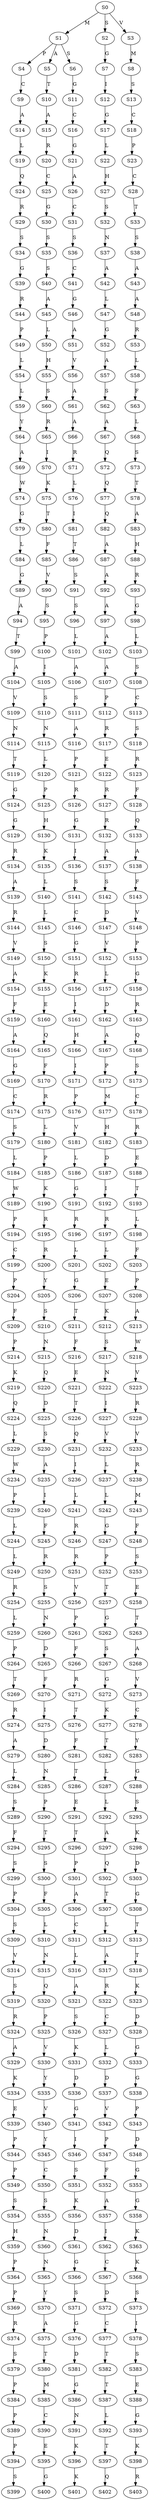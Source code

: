 strict digraph  {
	S0 -> S1 [ label = M ];
	S0 -> S2 [ label = S ];
	S0 -> S3 [ label = V ];
	S1 -> S4 [ label = P ];
	S1 -> S5 [ label = A ];
	S1 -> S6 [ label = S ];
	S2 -> S7 [ label = G ];
	S3 -> S8 [ label = M ];
	S4 -> S9 [ label = C ];
	S5 -> S10 [ label = T ];
	S6 -> S11 [ label = G ];
	S7 -> S12 [ label = I ];
	S8 -> S13 [ label = S ];
	S9 -> S14 [ label = A ];
	S10 -> S15 [ label = A ];
	S11 -> S16 [ label = C ];
	S12 -> S17 [ label = G ];
	S13 -> S18 [ label = C ];
	S14 -> S19 [ label = L ];
	S15 -> S20 [ label = R ];
	S16 -> S21 [ label = G ];
	S17 -> S22 [ label = L ];
	S18 -> S23 [ label = P ];
	S19 -> S24 [ label = Q ];
	S20 -> S25 [ label = C ];
	S21 -> S26 [ label = A ];
	S22 -> S27 [ label = H ];
	S23 -> S28 [ label = C ];
	S24 -> S29 [ label = R ];
	S25 -> S30 [ label = G ];
	S26 -> S31 [ label = C ];
	S27 -> S32 [ label = S ];
	S28 -> S33 [ label = T ];
	S29 -> S34 [ label = S ];
	S30 -> S35 [ label = S ];
	S31 -> S36 [ label = S ];
	S32 -> S37 [ label = N ];
	S33 -> S38 [ label = S ];
	S34 -> S39 [ label = G ];
	S35 -> S40 [ label = S ];
	S36 -> S41 [ label = C ];
	S37 -> S42 [ label = A ];
	S38 -> S43 [ label = A ];
	S39 -> S44 [ label = R ];
	S40 -> S45 [ label = A ];
	S41 -> S46 [ label = G ];
	S42 -> S47 [ label = L ];
	S43 -> S48 [ label = A ];
	S44 -> S49 [ label = P ];
	S45 -> S50 [ label = L ];
	S46 -> S51 [ label = A ];
	S47 -> S52 [ label = G ];
	S48 -> S53 [ label = R ];
	S49 -> S54 [ label = L ];
	S50 -> S55 [ label = H ];
	S51 -> S56 [ label = V ];
	S52 -> S57 [ label = A ];
	S53 -> S58 [ label = L ];
	S54 -> S59 [ label = L ];
	S55 -> S60 [ label = S ];
	S56 -> S61 [ label = A ];
	S57 -> S62 [ label = S ];
	S58 -> S63 [ label = F ];
	S59 -> S64 [ label = Y ];
	S60 -> S65 [ label = R ];
	S61 -> S66 [ label = A ];
	S62 -> S67 [ label = A ];
	S63 -> S68 [ label = L ];
	S64 -> S69 [ label = A ];
	S65 -> S70 [ label = I ];
	S66 -> S71 [ label = R ];
	S67 -> S72 [ label = Q ];
	S68 -> S73 [ label = S ];
	S69 -> S74 [ label = W ];
	S70 -> S75 [ label = K ];
	S71 -> S76 [ label = L ];
	S72 -> S77 [ label = Q ];
	S73 -> S78 [ label = T ];
	S74 -> S79 [ label = G ];
	S75 -> S80 [ label = T ];
	S76 -> S81 [ label = I ];
	S77 -> S82 [ label = Q ];
	S78 -> S83 [ label = A ];
	S79 -> S84 [ label = L ];
	S80 -> S85 [ label = F ];
	S81 -> S86 [ label = T ];
	S82 -> S87 [ label = A ];
	S83 -> S88 [ label = H ];
	S84 -> S89 [ label = G ];
	S85 -> S90 [ label = V ];
	S86 -> S91 [ label = S ];
	S87 -> S92 [ label = A ];
	S88 -> S93 [ label = R ];
	S89 -> S94 [ label = A ];
	S90 -> S95 [ label = S ];
	S91 -> S96 [ label = S ];
	S92 -> S97 [ label = A ];
	S93 -> S98 [ label = G ];
	S94 -> S99 [ label = T ];
	S95 -> S100 [ label = P ];
	S96 -> S101 [ label = L ];
	S97 -> S102 [ label = A ];
	S98 -> S103 [ label = L ];
	S99 -> S104 [ label = A ];
	S100 -> S105 [ label = I ];
	S101 -> S106 [ label = A ];
	S102 -> S107 [ label = A ];
	S103 -> S108 [ label = S ];
	S104 -> S109 [ label = V ];
	S105 -> S110 [ label = S ];
	S106 -> S111 [ label = S ];
	S107 -> S112 [ label = P ];
	S108 -> S113 [ label = C ];
	S109 -> S114 [ label = N ];
	S110 -> S115 [ label = N ];
	S111 -> S116 [ label = A ];
	S112 -> S117 [ label = R ];
	S113 -> S118 [ label = S ];
	S114 -> S119 [ label = T ];
	S115 -> S120 [ label = L ];
	S116 -> S121 [ label = P ];
	S117 -> S122 [ label = E ];
	S118 -> S123 [ label = R ];
	S119 -> S124 [ label = G ];
	S120 -> S125 [ label = P ];
	S121 -> S126 [ label = R ];
	S122 -> S127 [ label = R ];
	S123 -> S128 [ label = F ];
	S124 -> S129 [ label = G ];
	S125 -> S130 [ label = H ];
	S126 -> S131 [ label = G ];
	S127 -> S132 [ label = R ];
	S128 -> S133 [ label = Q ];
	S129 -> S134 [ label = R ];
	S130 -> S135 [ label = K ];
	S131 -> S136 [ label = I ];
	S132 -> S137 [ label = A ];
	S133 -> S138 [ label = A ];
	S134 -> S139 [ label = A ];
	S135 -> S140 [ label = L ];
	S136 -> S141 [ label = S ];
	S137 -> S142 [ label = S ];
	S138 -> S143 [ label = F ];
	S139 -> S144 [ label = R ];
	S140 -> S145 [ label = L ];
	S141 -> S146 [ label = C ];
	S142 -> S147 [ label = D ];
	S143 -> S148 [ label = V ];
	S144 -> S149 [ label = V ];
	S145 -> S150 [ label = S ];
	S146 -> S151 [ label = G ];
	S147 -> S152 [ label = V ];
	S148 -> S153 [ label = P ];
	S149 -> S154 [ label = A ];
	S150 -> S155 [ label = K ];
	S151 -> S156 [ label = R ];
	S152 -> S157 [ label = L ];
	S153 -> S158 [ label = G ];
	S154 -> S159 [ label = F ];
	S155 -> S160 [ label = E ];
	S156 -> S161 [ label = I ];
	S157 -> S162 [ label = D ];
	S158 -> S163 [ label = R ];
	S159 -> S164 [ label = A ];
	S160 -> S165 [ label = Q ];
	S161 -> S166 [ label = H ];
	S162 -> S167 [ label = A ];
	S163 -> S168 [ label = Q ];
	S164 -> S169 [ label = G ];
	S165 -> S170 [ label = F ];
	S166 -> S171 [ label = I ];
	S167 -> S172 [ label = P ];
	S168 -> S173 [ label = S ];
	S169 -> S174 [ label = C ];
	S170 -> S175 [ label = R ];
	S171 -> S176 [ label = P ];
	S172 -> S177 [ label = M ];
	S173 -> S178 [ label = C ];
	S174 -> S179 [ label = S ];
	S175 -> S180 [ label = L ];
	S176 -> S181 [ label = V ];
	S177 -> S182 [ label = H ];
	S178 -> S183 [ label = R ];
	S179 -> S184 [ label = L ];
	S180 -> S185 [ label = P ];
	S181 -> S186 [ label = L ];
	S182 -> S187 [ label = D ];
	S183 -> S188 [ label = E ];
	S184 -> S189 [ label = W ];
	S185 -> S190 [ label = K ];
	S186 -> S191 [ label = G ];
	S187 -> S192 [ label = I ];
	S188 -> S193 [ label = T ];
	S189 -> S194 [ label = P ];
	S190 -> S195 [ label = R ];
	S191 -> S196 [ label = R ];
	S192 -> S197 [ label = R ];
	S193 -> S198 [ label = L ];
	S194 -> S199 [ label = C ];
	S195 -> S200 [ label = R ];
	S196 -> S201 [ label = L ];
	S197 -> S202 [ label = L ];
	S198 -> S203 [ label = F ];
	S199 -> S204 [ label = P ];
	S200 -> S205 [ label = Y ];
	S201 -> S206 [ label = G ];
	S202 -> S207 [ label = E ];
	S203 -> S208 [ label = P ];
	S204 -> S209 [ label = F ];
	S205 -> S210 [ label = S ];
	S206 -> S211 [ label = T ];
	S207 -> S212 [ label = K ];
	S208 -> S213 [ label = A ];
	S209 -> S214 [ label = P ];
	S210 -> S215 [ label = N ];
	S211 -> S216 [ label = F ];
	S212 -> S217 [ label = S ];
	S213 -> S218 [ label = W ];
	S214 -> S219 [ label = K ];
	S215 -> S220 [ label = Q ];
	S216 -> S221 [ label = E ];
	S217 -> S222 [ label = N ];
	S218 -> S223 [ label = V ];
	S219 -> S224 [ label = Q ];
	S220 -> S225 [ label = D ];
	S221 -> S226 [ label = T ];
	S222 -> S227 [ label = I ];
	S223 -> S228 [ label = R ];
	S224 -> S229 [ label = L ];
	S225 -> S230 [ label = S ];
	S226 -> S231 [ label = Q ];
	S227 -> S232 [ label = V ];
	S228 -> S233 [ label = V ];
	S229 -> S234 [ label = W ];
	S230 -> S235 [ label = A ];
	S231 -> S236 [ label = I ];
	S232 -> S237 [ label = L ];
	S233 -> S238 [ label = R ];
	S234 -> S239 [ label = P ];
	S235 -> S240 [ label = I ];
	S236 -> S241 [ label = L ];
	S237 -> S242 [ label = L ];
	S238 -> S243 [ label = M ];
	S239 -> S244 [ label = L ];
	S240 -> S245 [ label = F ];
	S241 -> S246 [ label = R ];
	S242 -> S247 [ label = G ];
	S243 -> S248 [ label = F ];
	S244 -> S249 [ label = L ];
	S245 -> S250 [ label = R ];
	S246 -> S251 [ label = R ];
	S247 -> S252 [ label = P ];
	S248 -> S253 [ label = S ];
	S249 -> S254 [ label = R ];
	S250 -> S255 [ label = S ];
	S251 -> S256 [ label = V ];
	S252 -> S257 [ label = T ];
	S253 -> S258 [ label = E ];
	S254 -> S259 [ label = L ];
	S255 -> S260 [ label = N ];
	S256 -> S261 [ label = P ];
	S257 -> S262 [ label = G ];
	S258 -> S263 [ label = T ];
	S259 -> S264 [ label = P ];
	S260 -> S265 [ label = D ];
	S261 -> S266 [ label = F ];
	S262 -> S267 [ label = S ];
	S263 -> S268 [ label = A ];
	S264 -> S269 [ label = T ];
	S265 -> S270 [ label = F ];
	S266 -> S271 [ label = R ];
	S267 -> S272 [ label = G ];
	S268 -> S273 [ label = V ];
	S269 -> S274 [ label = R ];
	S270 -> S275 [ label = I ];
	S271 -> S276 [ label = T ];
	S272 -> S277 [ label = K ];
	S273 -> S278 [ label = C ];
	S274 -> S279 [ label = A ];
	S275 -> S280 [ label = D ];
	S276 -> S281 [ label = F ];
	S277 -> S282 [ label = T ];
	S278 -> S283 [ label = Y ];
	S279 -> S284 [ label = L ];
	S280 -> S285 [ label = N ];
	S281 -> S286 [ label = T ];
	S282 -> S287 [ label = L ];
	S283 -> S288 [ label = G ];
	S284 -> S289 [ label = S ];
	S285 -> S290 [ label = P ];
	S286 -> S291 [ label = E ];
	S287 -> S292 [ label = L ];
	S288 -> S293 [ label = S ];
	S289 -> S294 [ label = F ];
	S290 -> S295 [ label = T ];
	S291 -> S296 [ label = T ];
	S292 -> S297 [ label = A ];
	S293 -> S298 [ label = K ];
	S294 -> S299 [ label = S ];
	S295 -> S300 [ label = S ];
	S296 -> S301 [ label = P ];
	S297 -> S302 [ label = Q ];
	S298 -> S303 [ label = D ];
	S299 -> S304 [ label = P ];
	S300 -> S305 [ label = F ];
	S301 -> S306 [ label = A ];
	S302 -> S307 [ label = T ];
	S303 -> S308 [ label = G ];
	S304 -> S309 [ label = S ];
	S305 -> S310 [ label = L ];
	S306 -> S311 [ label = C ];
	S307 -> S312 [ label = L ];
	S308 -> S313 [ label = T ];
	S309 -> S314 [ label = V ];
	S310 -> S315 [ label = N ];
	S311 -> S316 [ label = L ];
	S312 -> S317 [ label = A ];
	S313 -> S318 [ label = T ];
	S314 -> S319 [ label = S ];
	S315 -> S320 [ label = Q ];
	S316 -> S321 [ label = A ];
	S317 -> S322 [ label = R ];
	S318 -> S323 [ label = K ];
	S319 -> S324 [ label = R ];
	S320 -> S325 [ label = P ];
	S321 -> S326 [ label = S ];
	S322 -> S327 [ label = C ];
	S323 -> S328 [ label = D ];
	S324 -> S329 [ label = A ];
	S325 -> S330 [ label = V ];
	S326 -> S331 [ label = K ];
	S327 -> S332 [ label = L ];
	S328 -> S333 [ label = G ];
	S329 -> S334 [ label = K ];
	S330 -> S335 [ label = Y ];
	S331 -> S336 [ label = D ];
	S332 -> S337 [ label = D ];
	S333 -> S338 [ label = G ];
	S334 -> S339 [ label = E ];
	S335 -> S340 [ label = V ];
	S336 -> S341 [ label = G ];
	S337 -> S342 [ label = V ];
	S338 -> S343 [ label = P ];
	S339 -> S344 [ label = P ];
	S340 -> S345 [ label = Y ];
	S341 -> S346 [ label = I ];
	S342 -> S347 [ label = P ];
	S343 -> S348 [ label = D ];
	S344 -> S349 [ label = P ];
	S345 -> S350 [ label = C ];
	S346 -> S351 [ label = S ];
	S347 -> S352 [ label = F ];
	S348 -> S353 [ label = G ];
	S349 -> S354 [ label = S ];
	S350 -> S355 [ label = S ];
	S351 -> S356 [ label = K ];
	S352 -> S357 [ label = A ];
	S353 -> S358 [ label = G ];
	S354 -> S359 [ label = H ];
	S355 -> S360 [ label = N ];
	S356 -> S361 [ label = D ];
	S357 -> S362 [ label = I ];
	S358 -> S363 [ label = K ];
	S359 -> S364 [ label = P ];
	S360 -> S365 [ label = N ];
	S361 -> S366 [ label = G ];
	S362 -> S367 [ label = C ];
	S363 -> S368 [ label = K ];
	S364 -> S369 [ label = P ];
	S365 -> S370 [ label = Y ];
	S366 -> S371 [ label = S ];
	S367 -> S372 [ label = D ];
	S368 -> S373 [ label = S ];
	S369 -> S374 [ label = R ];
	S370 -> S375 [ label = A ];
	S371 -> S376 [ label = G ];
	S372 -> S377 [ label = C ];
	S373 -> S378 [ label = I ];
	S374 -> S379 [ label = S ];
	S375 -> S380 [ label = T ];
	S376 -> S381 [ label = D ];
	S377 -> S382 [ label = T ];
	S378 -> S383 [ label = S ];
	S379 -> S384 [ label = P ];
	S380 -> S385 [ label = M ];
	S381 -> S386 [ label = G ];
	S382 -> S387 [ label = T ];
	S383 -> S388 [ label = E ];
	S384 -> S389 [ label = P ];
	S385 -> S390 [ label = C ];
	S386 -> S391 [ label = N ];
	S387 -> S392 [ label = L ];
	S388 -> S393 [ label = G ];
	S389 -> S394 [ label = P ];
	S390 -> S395 [ label = E ];
	S391 -> S396 [ label = K ];
	S392 -> S397 [ label = T ];
	S393 -> S398 [ label = K ];
	S394 -> S399 [ label = S ];
	S395 -> S400 [ label = G ];
	S396 -> S401 [ label = K ];
	S397 -> S402 [ label = Q ];
	S398 -> S403 [ label = R ];
}
